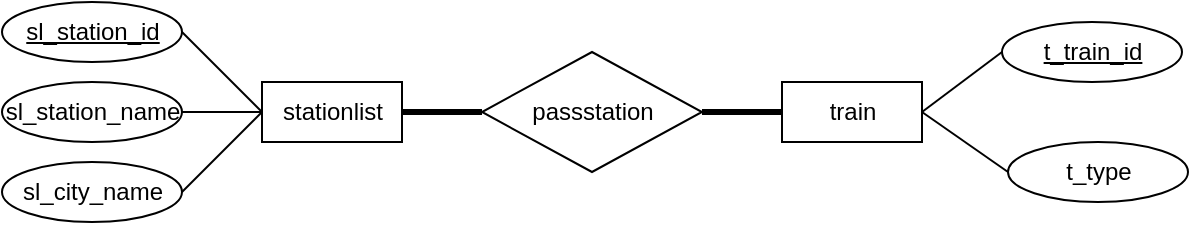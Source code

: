 <mxfile>
    <diagram id="kN1YnAI2vswf2WvvlktZ" name="第 1 页">
        <mxGraphModel dx="918" dy="799" grid="0" gridSize="10" guides="1" tooltips="1" connect="1" arrows="1" fold="1" page="1" pageScale="1" pageWidth="1169" pageHeight="827" math="0" shadow="0">
            <root>
                <mxCell id="0"/>
                <mxCell id="1" parent="0"/>
                <mxCell id="41" value="stationlist" style="html=1;dashed=0;whitespace=wrap;" parent="1" vertex="1">
                    <mxGeometry x="240" y="440" width="70" height="30" as="geometry"/>
                </mxCell>
                <mxCell id="45" style="edgeStyle=none;rounded=0;orthogonalLoop=1;jettySize=auto;html=1;exitX=1;exitY=0.5;exitDx=0;exitDy=0;entryX=0;entryY=0.5;entryDx=0;entryDy=0;endArrow=none;endFill=0;" parent="1" source="42" target="41" edge="1">
                    <mxGeometry relative="1" as="geometry"/>
                </mxCell>
                <mxCell id="42" value="&lt;u&gt;sl_station_id&lt;/u&gt;" style="shape=ellipse;html=1;dashed=0;whitespace=wrap;perimeter=ellipsePerimeter;" parent="1" vertex="1">
                    <mxGeometry x="110" y="400" width="90" height="30" as="geometry"/>
                </mxCell>
                <mxCell id="46" style="edgeStyle=none;rounded=0;orthogonalLoop=1;jettySize=auto;html=1;exitX=1;exitY=0.5;exitDx=0;exitDy=0;endArrow=none;endFill=0;" parent="1" source="43" edge="1">
                    <mxGeometry relative="1" as="geometry">
                        <mxPoint x="240" y="454.944" as="targetPoint"/>
                    </mxGeometry>
                </mxCell>
                <mxCell id="43" value="sl_station_name" style="shape=ellipse;html=1;dashed=0;whitespace=wrap;perimeter=ellipsePerimeter;" parent="1" vertex="1">
                    <mxGeometry x="110" y="440" width="90" height="30" as="geometry"/>
                </mxCell>
                <mxCell id="47" style="edgeStyle=none;rounded=0;orthogonalLoop=1;jettySize=auto;html=1;exitX=1;exitY=0.5;exitDx=0;exitDy=0;entryX=0;entryY=0.5;entryDx=0;entryDy=0;endArrow=none;endFill=0;" parent="1" source="44" target="41" edge="1">
                    <mxGeometry relative="1" as="geometry"/>
                </mxCell>
                <mxCell id="44" value="sl_city_name" style="shape=ellipse;html=1;dashed=0;whitespace=wrap;perimeter=ellipsePerimeter;" parent="1" vertex="1">
                    <mxGeometry x="110" y="480" width="90" height="30" as="geometry"/>
                </mxCell>
                <mxCell id="105" style="edgeStyle=none;rounded=0;orthogonalLoop=1;jettySize=auto;html=1;exitX=0;exitY=0.5;exitDx=0;exitDy=0;entryX=1;entryY=0.5;entryDx=0;entryDy=0;endArrow=none;endFill=0;strokeWidth=3;" parent="1" source="95" target="41" edge="1">
                    <mxGeometry relative="1" as="geometry"/>
                </mxCell>
                <mxCell id="106" style="edgeStyle=none;rounded=0;orthogonalLoop=1;jettySize=auto;html=1;exitX=1;exitY=0.5;exitDx=0;exitDy=0;entryX=0;entryY=0.5;entryDx=0;entryDy=0;endArrow=none;endFill=0;strokeWidth=3;" parent="1" source="95" target="100" edge="1">
                    <mxGeometry relative="1" as="geometry"/>
                </mxCell>
                <mxCell id="95" value="passstation" style="shape=rhombus;html=1;dashed=0;whitespace=wrap;perimeter=rhombusPerimeter;" parent="1" vertex="1">
                    <mxGeometry x="350" y="425" width="110" height="60" as="geometry"/>
                </mxCell>
                <mxCell id="101" style="rounded=0;orthogonalLoop=1;jettySize=auto;html=1;exitX=0;exitY=0.5;exitDx=0;exitDy=0;entryX=1;entryY=0.5;entryDx=0;entryDy=0;endArrow=none;endFill=0;" parent="1" source="98" target="100" edge="1">
                    <mxGeometry relative="1" as="geometry"/>
                </mxCell>
                <mxCell id="98" value="&lt;u&gt;t_train_id&lt;/u&gt;" style="shape=ellipse;html=1;dashed=0;whitespace=wrap;perimeter=ellipsePerimeter;" parent="1" vertex="1">
                    <mxGeometry x="610" y="410" width="90" height="30" as="geometry"/>
                </mxCell>
                <mxCell id="104" style="edgeStyle=none;rounded=0;orthogonalLoop=1;jettySize=auto;html=1;exitX=0;exitY=0.5;exitDx=0;exitDy=0;entryX=1;entryY=0.5;entryDx=0;entryDy=0;endArrow=none;endFill=0;" parent="1" source="99" target="100" edge="1">
                    <mxGeometry relative="1" as="geometry"/>
                </mxCell>
                <mxCell id="99" value="t_type" style="shape=ellipse;html=1;dashed=0;whitespace=wrap;perimeter=ellipsePerimeter;" parent="1" vertex="1">
                    <mxGeometry x="613" y="470" width="90" height="30" as="geometry"/>
                </mxCell>
                <mxCell id="100" value="train" style="html=1;dashed=0;whitespace=wrap;" parent="1" vertex="1">
                    <mxGeometry x="500" y="440" width="70" height="30" as="geometry"/>
                </mxCell>
            </root>
        </mxGraphModel>
    </diagram>
</mxfile>